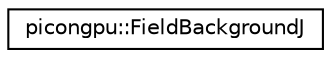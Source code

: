 digraph "Graphical Class Hierarchy"
{
 // LATEX_PDF_SIZE
  edge [fontname="Helvetica",fontsize="10",labelfontname="Helvetica",labelfontsize="10"];
  node [fontname="Helvetica",fontsize="10",shape=record];
  rankdir="LR";
  Node0 [label="picongpu::FieldBackgroundJ",height=0.2,width=0.4,color="black", fillcolor="white", style="filled",URL="$classpicongpu_1_1_field_background_j.html",tooltip=" "];
}
